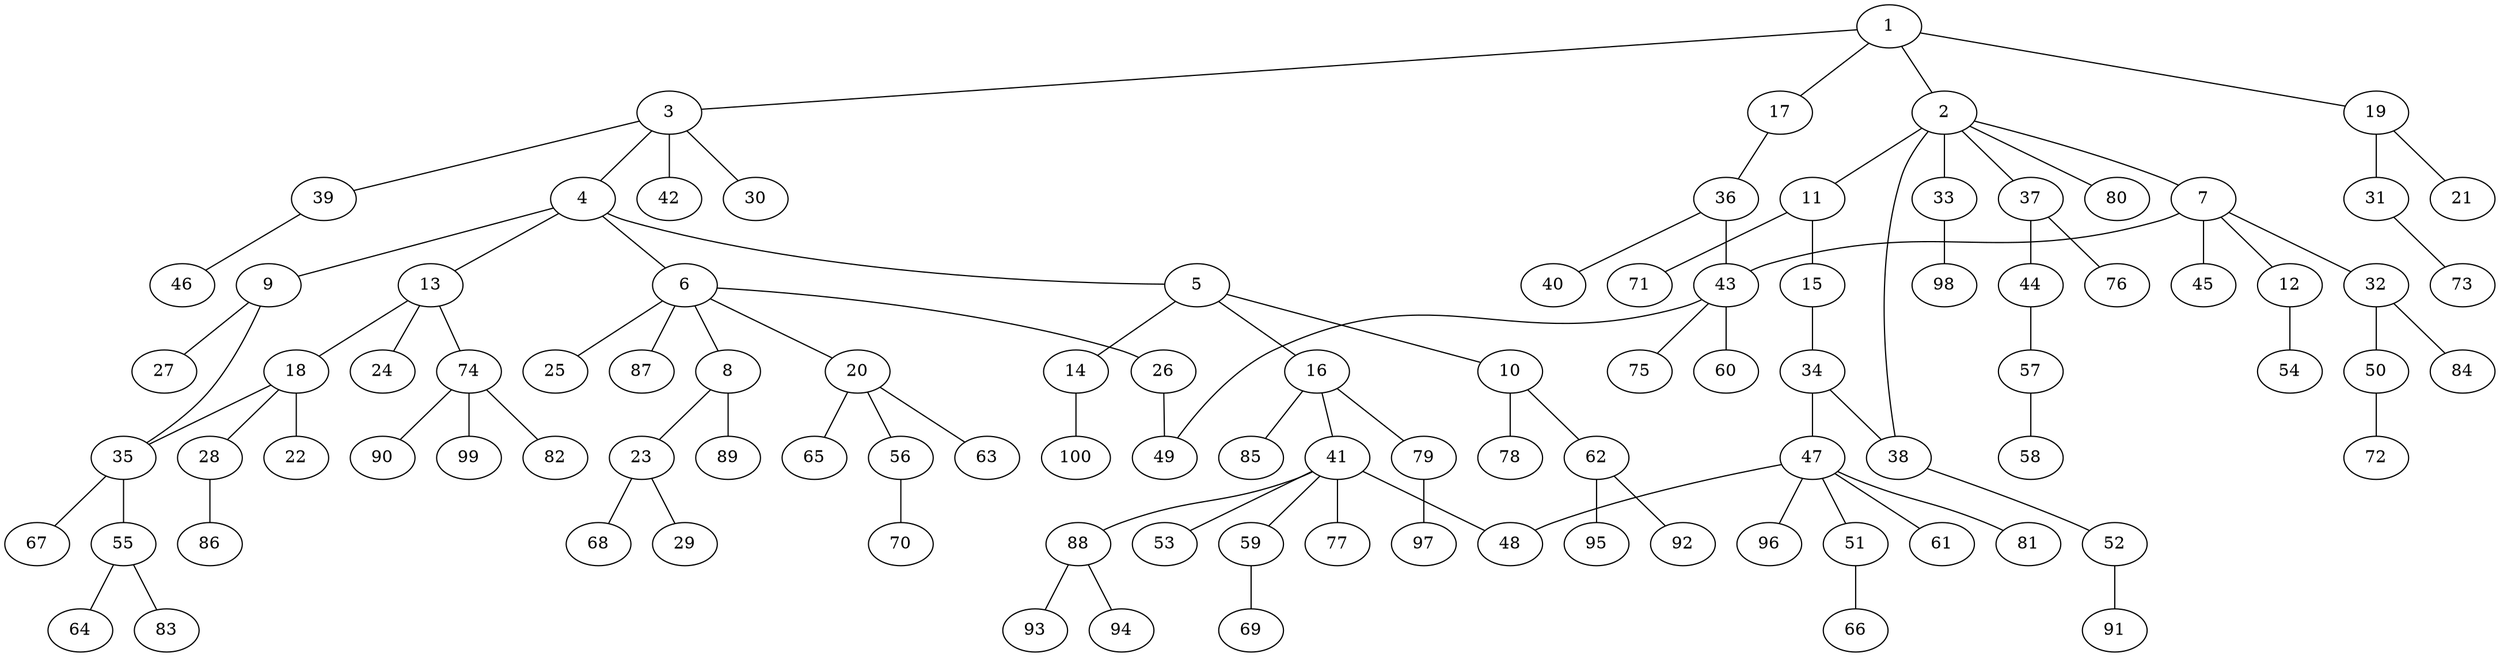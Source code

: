 graph graphname {1--2
1--3
1--17
1--19
2--7
2--11
2--33
2--37
2--38
2--80
3--4
3--30
3--39
3--42
4--5
4--6
4--9
4--13
5--10
5--14
5--16
6--8
6--20
6--25
6--26
6--87
7--12
7--32
7--43
7--45
8--23
8--89
9--27
9--35
10--62
10--78
11--15
11--71
12--54
13--18
13--24
13--74
14--100
15--34
16--41
16--79
16--85
17--36
18--22
18--28
18--35
19--21
19--31
20--56
20--63
20--65
23--29
23--68
26--49
28--86
31--73
32--50
32--84
33--98
34--38
34--47
35--55
35--67
36--40
36--43
37--44
37--76
38--52
39--46
41--48
41--53
41--59
41--77
41--88
43--49
43--60
43--75
44--57
47--48
47--51
47--61
47--81
47--96
50--72
51--66
52--91
55--64
55--83
56--70
57--58
59--69
62--92
62--95
74--82
74--90
74--99
79--97
88--93
88--94
}